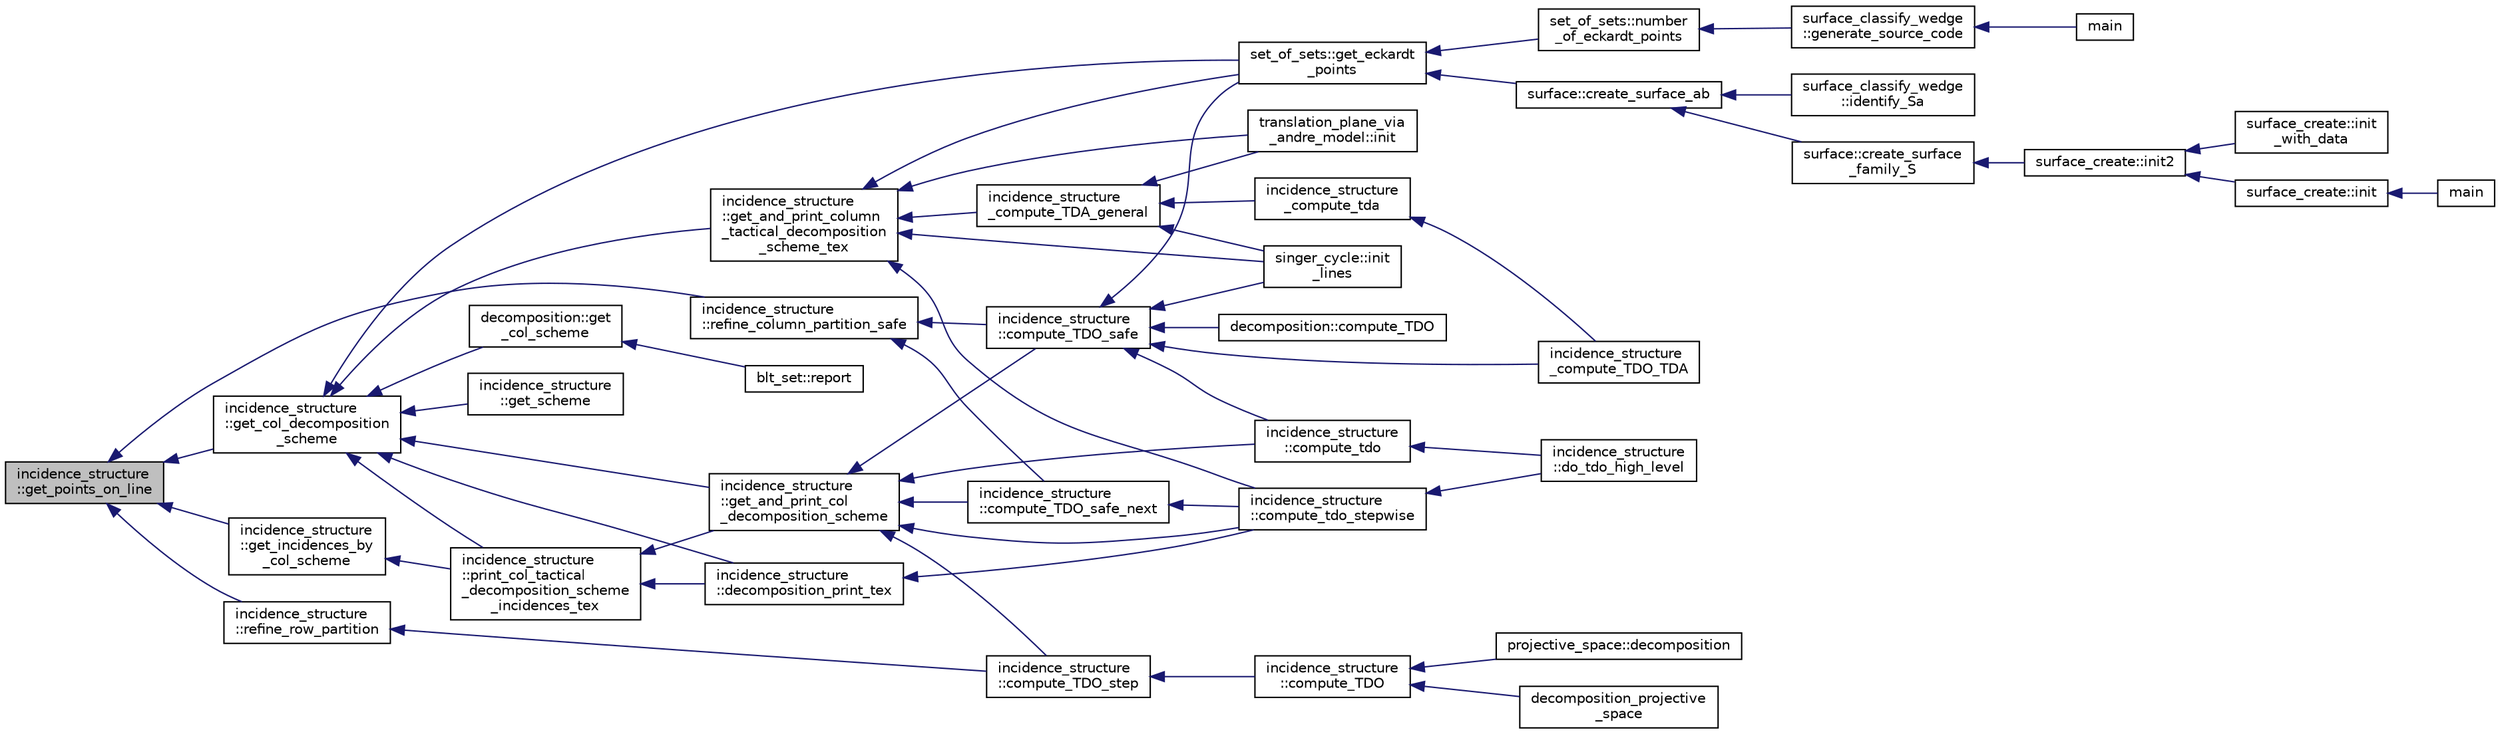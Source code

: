 digraph "incidence_structure::get_points_on_line"
{
  edge [fontname="Helvetica",fontsize="10",labelfontname="Helvetica",labelfontsize="10"];
  node [fontname="Helvetica",fontsize="10",shape=record];
  rankdir="LR";
  Node4517 [label="incidence_structure\l::get_points_on_line",height=0.2,width=0.4,color="black", fillcolor="grey75", style="filled", fontcolor="black"];
  Node4517 -> Node4518 [dir="back",color="midnightblue",fontsize="10",style="solid",fontname="Helvetica"];
  Node4518 [label="incidence_structure\l::refine_column_partition_safe",height=0.2,width=0.4,color="black", fillcolor="white", style="filled",URL="$da/d8a/classincidence__structure.html#a958f8ddce2d53753adb1df588bf0e721"];
  Node4518 -> Node4519 [dir="back",color="midnightblue",fontsize="10",style="solid",fontname="Helvetica"];
  Node4519 [label="incidence_structure\l::compute_TDO_safe_next",height=0.2,width=0.4,color="black", fillcolor="white", style="filled",URL="$da/d8a/classincidence__structure.html#a7c315a348fc6bed0f8642767cc9cd7d1"];
  Node4519 -> Node4520 [dir="back",color="midnightblue",fontsize="10",style="solid",fontname="Helvetica"];
  Node4520 [label="incidence_structure\l::compute_tdo_stepwise",height=0.2,width=0.4,color="black", fillcolor="white", style="filled",URL="$da/d8a/classincidence__structure.html#a91a7039b74c96b39bcd084b02181f191"];
  Node4520 -> Node4521 [dir="back",color="midnightblue",fontsize="10",style="solid",fontname="Helvetica"];
  Node4521 [label="incidence_structure\l::do_tdo_high_level",height=0.2,width=0.4,color="black", fillcolor="white", style="filled",URL="$da/d8a/classincidence__structure.html#a8840e820448ad980279f244a90888b77"];
  Node4518 -> Node4522 [dir="back",color="midnightblue",fontsize="10",style="solid",fontname="Helvetica"];
  Node4522 [label="incidence_structure\l::compute_TDO_safe",height=0.2,width=0.4,color="black", fillcolor="white", style="filled",URL="$da/d8a/classincidence__structure.html#ab1409e71c4b6855e49edfd3526644202"];
  Node4522 -> Node4523 [dir="back",color="midnightblue",fontsize="10",style="solid",fontname="Helvetica"];
  Node4523 [label="set_of_sets::get_eckardt\l_points",height=0.2,width=0.4,color="black", fillcolor="white", style="filled",URL="$da/dd6/classset__of__sets.html#af6713e71ef5a1b7cc7892d78900166c4"];
  Node4523 -> Node4524 [dir="back",color="midnightblue",fontsize="10",style="solid",fontname="Helvetica"];
  Node4524 [label="set_of_sets::number\l_of_eckardt_points",height=0.2,width=0.4,color="black", fillcolor="white", style="filled",URL="$da/dd6/classset__of__sets.html#acf1d8689cc8ef9c4987d86c78be68302"];
  Node4524 -> Node4525 [dir="back",color="midnightblue",fontsize="10",style="solid",fontname="Helvetica"];
  Node4525 [label="surface_classify_wedge\l::generate_source_code",height=0.2,width=0.4,color="black", fillcolor="white", style="filled",URL="$d7/d5c/classsurface__classify__wedge.html#a4cb31d5e7747571177fbdedf79631fd9"];
  Node4525 -> Node4526 [dir="back",color="midnightblue",fontsize="10",style="solid",fontname="Helvetica"];
  Node4526 [label="main",height=0.2,width=0.4,color="black", fillcolor="white", style="filled",URL="$df/df8/surface__classify_8_c.html#a217dbf8b442f20279ea00b898af96f52"];
  Node4523 -> Node4527 [dir="back",color="midnightblue",fontsize="10",style="solid",fontname="Helvetica"];
  Node4527 [label="surface::create_surface_ab",height=0.2,width=0.4,color="black", fillcolor="white", style="filled",URL="$d5/d88/classsurface.html#a9e0834d9fd3ea14957df1944ac40c847"];
  Node4527 -> Node4528 [dir="back",color="midnightblue",fontsize="10",style="solid",fontname="Helvetica"];
  Node4528 [label="surface::create_surface\l_family_S",height=0.2,width=0.4,color="black", fillcolor="white", style="filled",URL="$d5/d88/classsurface.html#a820199c4eab279fad1085a308550fa8f"];
  Node4528 -> Node4529 [dir="back",color="midnightblue",fontsize="10",style="solid",fontname="Helvetica"];
  Node4529 [label="surface_create::init2",height=0.2,width=0.4,color="black", fillcolor="white", style="filled",URL="$de/da4/classsurface__create.html#a0d600640f7dd62d5a6c36443effdab59"];
  Node4529 -> Node4530 [dir="back",color="midnightblue",fontsize="10",style="solid",fontname="Helvetica"];
  Node4530 [label="surface_create::init\l_with_data",height=0.2,width=0.4,color="black", fillcolor="white", style="filled",URL="$de/da4/classsurface__create.html#a9226f687139676532adb1aa971fbade2"];
  Node4529 -> Node4531 [dir="back",color="midnightblue",fontsize="10",style="solid",fontname="Helvetica"];
  Node4531 [label="surface_create::init",height=0.2,width=0.4,color="black", fillcolor="white", style="filled",URL="$de/da4/classsurface__create.html#ab0db5c12825f778e3caf8aa4da02eb06"];
  Node4531 -> Node4532 [dir="back",color="midnightblue",fontsize="10",style="solid",fontname="Helvetica"];
  Node4532 [label="main",height=0.2,width=0.4,color="black", fillcolor="white", style="filled",URL="$d2/dfa/create__surface__main_8_c.html#a217dbf8b442f20279ea00b898af96f52"];
  Node4527 -> Node4533 [dir="back",color="midnightblue",fontsize="10",style="solid",fontname="Helvetica"];
  Node4533 [label="surface_classify_wedge\l::identify_Sa",height=0.2,width=0.4,color="black", fillcolor="white", style="filled",URL="$d7/d5c/classsurface__classify__wedge.html#a8fdc22ea1850bd4da28ace84adb055a6"];
  Node4522 -> Node4534 [dir="back",color="midnightblue",fontsize="10",style="solid",fontname="Helvetica"];
  Node4534 [label="decomposition::compute_TDO",height=0.2,width=0.4,color="black", fillcolor="white", style="filled",URL="$d3/d2b/classdecomposition.html#acde2ae0342c89d2ba817ecdc98813cbe"];
  Node4522 -> Node4535 [dir="back",color="midnightblue",fontsize="10",style="solid",fontname="Helvetica"];
  Node4535 [label="incidence_structure\l::compute_tdo",height=0.2,width=0.4,color="black", fillcolor="white", style="filled",URL="$da/d8a/classincidence__structure.html#a74cfa0336bdb1b0d0eace43f330a2b0f"];
  Node4535 -> Node4521 [dir="back",color="midnightblue",fontsize="10",style="solid",fontname="Helvetica"];
  Node4522 -> Node4536 [dir="back",color="midnightblue",fontsize="10",style="solid",fontname="Helvetica"];
  Node4536 [label="incidence_structure\l_compute_TDO_TDA",height=0.2,width=0.4,color="black", fillcolor="white", style="filled",URL="$df/d74/tl__geometry_8h.html#a63d0e7a207e173b92c0e560df4d8e980"];
  Node4522 -> Node4537 [dir="back",color="midnightblue",fontsize="10",style="solid",fontname="Helvetica"];
  Node4537 [label="singer_cycle::init\l_lines",height=0.2,width=0.4,color="black", fillcolor="white", style="filled",URL="$d8/d13/classsinger__cycle.html#a817cbf613596d5db2cf5e926db8fa328"];
  Node4517 -> Node4538 [dir="back",color="midnightblue",fontsize="10",style="solid",fontname="Helvetica"];
  Node4538 [label="incidence_structure\l::refine_row_partition",height=0.2,width=0.4,color="black", fillcolor="white", style="filled",URL="$da/d8a/classincidence__structure.html#a6e1419be9f59e69fd83b44e6b11905ea"];
  Node4538 -> Node4539 [dir="back",color="midnightblue",fontsize="10",style="solid",fontname="Helvetica"];
  Node4539 [label="incidence_structure\l::compute_TDO_step",height=0.2,width=0.4,color="black", fillcolor="white", style="filled",URL="$da/d8a/classincidence__structure.html#a6175accaa64033df34d722c594a8b827"];
  Node4539 -> Node4540 [dir="back",color="midnightblue",fontsize="10",style="solid",fontname="Helvetica"];
  Node4540 [label="incidence_structure\l::compute_TDO",height=0.2,width=0.4,color="black", fillcolor="white", style="filled",URL="$da/d8a/classincidence__structure.html#a617e41f176be4a8d522036666342f65e"];
  Node4540 -> Node4541 [dir="back",color="midnightblue",fontsize="10",style="solid",fontname="Helvetica"];
  Node4541 [label="decomposition_projective\l_space",height=0.2,width=0.4,color="black", fillcolor="white", style="filled",URL="$df/d74/tl__geometry_8h.html#a82c6b40b3138e3e5bae2299d49680ac1"];
  Node4540 -> Node4542 [dir="back",color="midnightblue",fontsize="10",style="solid",fontname="Helvetica"];
  Node4542 [label="projective_space::decomposition",height=0.2,width=0.4,color="black", fillcolor="white", style="filled",URL="$d2/d17/classprojective__space.html#ae060ee525e7a974bce04d78be7f6dd51"];
  Node4517 -> Node4543 [dir="back",color="midnightblue",fontsize="10",style="solid",fontname="Helvetica"];
  Node4543 [label="incidence_structure\l::get_incidences_by\l_col_scheme",height=0.2,width=0.4,color="black", fillcolor="white", style="filled",URL="$da/d8a/classincidence__structure.html#adacdd5e58318775f9d3049cbdf47c9ad"];
  Node4543 -> Node4544 [dir="back",color="midnightblue",fontsize="10",style="solid",fontname="Helvetica"];
  Node4544 [label="incidence_structure\l::print_col_tactical\l_decomposition_scheme\l_incidences_tex",height=0.2,width=0.4,color="black", fillcolor="white", style="filled",URL="$da/d8a/classincidence__structure.html#a56e24435baf9162d6c00080972b49b2c"];
  Node4544 -> Node4545 [dir="back",color="midnightblue",fontsize="10",style="solid",fontname="Helvetica"];
  Node4545 [label="incidence_structure\l::get_and_print_col\l_decomposition_scheme",height=0.2,width=0.4,color="black", fillcolor="white", style="filled",URL="$da/d8a/classincidence__structure.html#a0c51e7224f51f1434025ff6d8a10522c"];
  Node4545 -> Node4519 [dir="back",color="midnightblue",fontsize="10",style="solid",fontname="Helvetica"];
  Node4545 -> Node4522 [dir="back",color="midnightblue",fontsize="10",style="solid",fontname="Helvetica"];
  Node4545 -> Node4539 [dir="back",color="midnightblue",fontsize="10",style="solid",fontname="Helvetica"];
  Node4545 -> Node4535 [dir="back",color="midnightblue",fontsize="10",style="solid",fontname="Helvetica"];
  Node4545 -> Node4520 [dir="back",color="midnightblue",fontsize="10",style="solid",fontname="Helvetica"];
  Node4544 -> Node4546 [dir="back",color="midnightblue",fontsize="10",style="solid",fontname="Helvetica"];
  Node4546 [label="incidence_structure\l::decomposition_print_tex",height=0.2,width=0.4,color="black", fillcolor="white", style="filled",URL="$da/d8a/classincidence__structure.html#ada3fae9fd1819b36e6bfe18dedd01e6a"];
  Node4546 -> Node4520 [dir="back",color="midnightblue",fontsize="10",style="solid",fontname="Helvetica"];
  Node4517 -> Node4547 [dir="back",color="midnightblue",fontsize="10",style="solid",fontname="Helvetica"];
  Node4547 [label="incidence_structure\l::get_col_decomposition\l_scheme",height=0.2,width=0.4,color="black", fillcolor="white", style="filled",URL="$da/d8a/classincidence__structure.html#a576b9add81a037a3d8f566ce28541673"];
  Node4547 -> Node4523 [dir="back",color="midnightblue",fontsize="10",style="solid",fontname="Helvetica"];
  Node4547 -> Node4548 [dir="back",color="midnightblue",fontsize="10",style="solid",fontname="Helvetica"];
  Node4548 [label="decomposition::get\l_col_scheme",height=0.2,width=0.4,color="black", fillcolor="white", style="filled",URL="$d3/d2b/classdecomposition.html#a998bb452e79a9e4afb13dd2c577f4bf3"];
  Node4548 -> Node4549 [dir="back",color="midnightblue",fontsize="10",style="solid",fontname="Helvetica"];
  Node4549 [label="blt_set::report",height=0.2,width=0.4,color="black", fillcolor="white", style="filled",URL="$d1/d3d/classblt__set.html#a6b19f88bd2b92ebfba7e7c362eb9065c"];
  Node4547 -> Node4544 [dir="back",color="midnightblue",fontsize="10",style="solid",fontname="Helvetica"];
  Node4547 -> Node4545 [dir="back",color="midnightblue",fontsize="10",style="solid",fontname="Helvetica"];
  Node4547 -> Node4550 [dir="back",color="midnightblue",fontsize="10",style="solid",fontname="Helvetica"];
  Node4550 [label="incidence_structure\l::get_scheme",height=0.2,width=0.4,color="black", fillcolor="white", style="filled",URL="$da/d8a/classincidence__structure.html#a13191a7c41cd54c5a453e82395893ad9"];
  Node4547 -> Node4551 [dir="back",color="midnightblue",fontsize="10",style="solid",fontname="Helvetica"];
  Node4551 [label="incidence_structure\l::get_and_print_column\l_tactical_decomposition\l_scheme_tex",height=0.2,width=0.4,color="black", fillcolor="white", style="filled",URL="$da/d8a/classincidence__structure.html#a579c0686f4e480a4239e7a00c80f665f"];
  Node4551 -> Node4523 [dir="back",color="midnightblue",fontsize="10",style="solid",fontname="Helvetica"];
  Node4551 -> Node4520 [dir="back",color="midnightblue",fontsize="10",style="solid",fontname="Helvetica"];
  Node4551 -> Node4552 [dir="back",color="midnightblue",fontsize="10",style="solid",fontname="Helvetica"];
  Node4552 [label="incidence_structure\l_compute_TDA_general",height=0.2,width=0.4,color="black", fillcolor="white", style="filled",URL="$df/d74/tl__geometry_8h.html#a21ab759f6e646f3fe703c17f39361448"];
  Node4552 -> Node4553 [dir="back",color="midnightblue",fontsize="10",style="solid",fontname="Helvetica"];
  Node4553 [label="incidence_structure\l_compute_tda",height=0.2,width=0.4,color="black", fillcolor="white", style="filled",URL="$df/d74/tl__geometry_8h.html#ab3a7584f120bbaf752a5bd831d3ebf72"];
  Node4553 -> Node4536 [dir="back",color="midnightblue",fontsize="10",style="solid",fontname="Helvetica"];
  Node4552 -> Node4537 [dir="back",color="midnightblue",fontsize="10",style="solid",fontname="Helvetica"];
  Node4552 -> Node4554 [dir="back",color="midnightblue",fontsize="10",style="solid",fontname="Helvetica"];
  Node4554 [label="translation_plane_via\l_andre_model::init",height=0.2,width=0.4,color="black", fillcolor="white", style="filled",URL="$d1/dcc/classtranslation__plane__via__andre__model.html#adb424599de168ade331979a9218ee07b"];
  Node4551 -> Node4537 [dir="back",color="midnightblue",fontsize="10",style="solid",fontname="Helvetica"];
  Node4551 -> Node4554 [dir="back",color="midnightblue",fontsize="10",style="solid",fontname="Helvetica"];
  Node4547 -> Node4546 [dir="back",color="midnightblue",fontsize="10",style="solid",fontname="Helvetica"];
}
